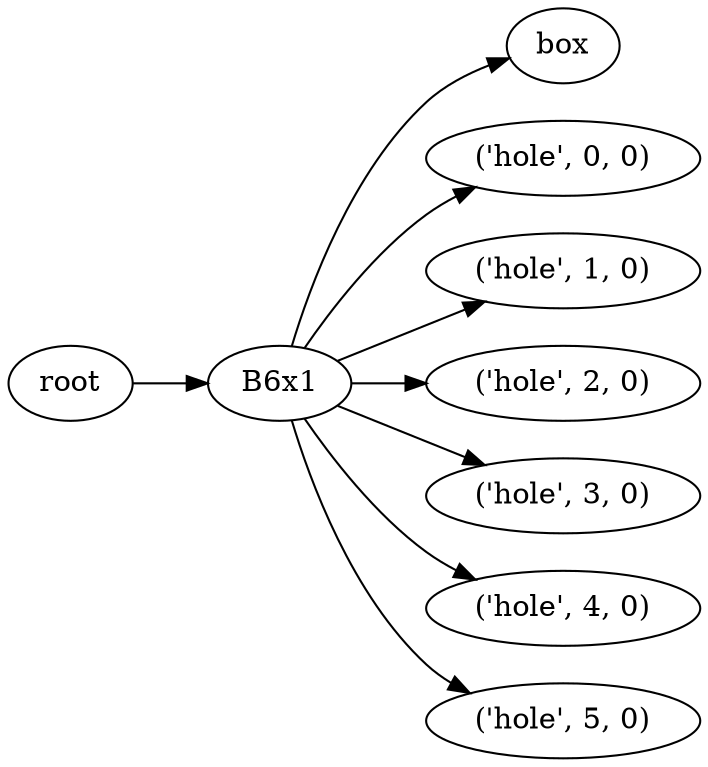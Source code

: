 digraph B6x1 {
	graph [rankdir=LR]
	root_302 [label=root href="javascript:s=&quot;\(\)\nNone&quot;; console.log(s); alert(s);"]
	B6x1_303 [label=B6x1 href="javascript:s=&quot;\(&#x27;B6x1&#x27;,\)\nSimpleGridBox&quot;; console.log(s); alert(s);" tooltip=SimpleGridBox]
	box_304 [label=box href="javascript:s=&quot;\(&#x27;B6x1&#x27;,\ &#x27;box&#x27;\)\nBox&quot;; console.log(s); alert(s);" tooltip=Box]
	hole_305 [label="\('hole',\ 0,\ 0\)" href="javascript:s=&quot;\(&#x27;B6x1&#x27;,\ \(&#x27;hole&#x27;,\ 0,\ 0\)\)\nBox&quot;; console.log(s); alert(s);" tooltip=Box]
	hole_306 [label="\('hole',\ 1,\ 0\)" href="javascript:s=&quot;\(&#x27;B6x1&#x27;,\ \(&#x27;hole&#x27;,\ 1,\ 0\)\)\nBox&quot;; console.log(s); alert(s);" tooltip=Box]
	hole_307 [label="\('hole',\ 2,\ 0\)" href="javascript:s=&quot;\(&#x27;B6x1&#x27;,\ \(&#x27;hole&#x27;,\ 2,\ 0\)\)\nBox&quot;; console.log(s); alert(s);" tooltip=Box]
	hole_308 [label="\('hole',\ 3,\ 0\)" href="javascript:s=&quot;\(&#x27;B6x1&#x27;,\ \(&#x27;hole&#x27;,\ 3,\ 0\)\)\nBox&quot;; console.log(s); alert(s);" tooltip=Box]
	hole_309 [label="\('hole',\ 4,\ 0\)" href="javascript:s=&quot;\(&#x27;B6x1&#x27;,\ \(&#x27;hole&#x27;,\ 4,\ 0\)\)\nBox&quot;; console.log(s); alert(s);" tooltip=Box]
	hole_310 [label="\('hole',\ 5,\ 0\)" href="javascript:s=&quot;\(&#x27;B6x1&#x27;,\ \(&#x27;hole&#x27;,\ 5,\ 0\)\)\nBox&quot;; console.log(s); alert(s);" tooltip=Box]
	root_302 -> B6x1_303
	B6x1_303 -> box_304
	B6x1_303 -> hole_305
	B6x1_303 -> hole_306
	B6x1_303 -> hole_307
	B6x1_303 -> hole_308
	B6x1_303 -> hole_309
	B6x1_303 -> hole_310
}
